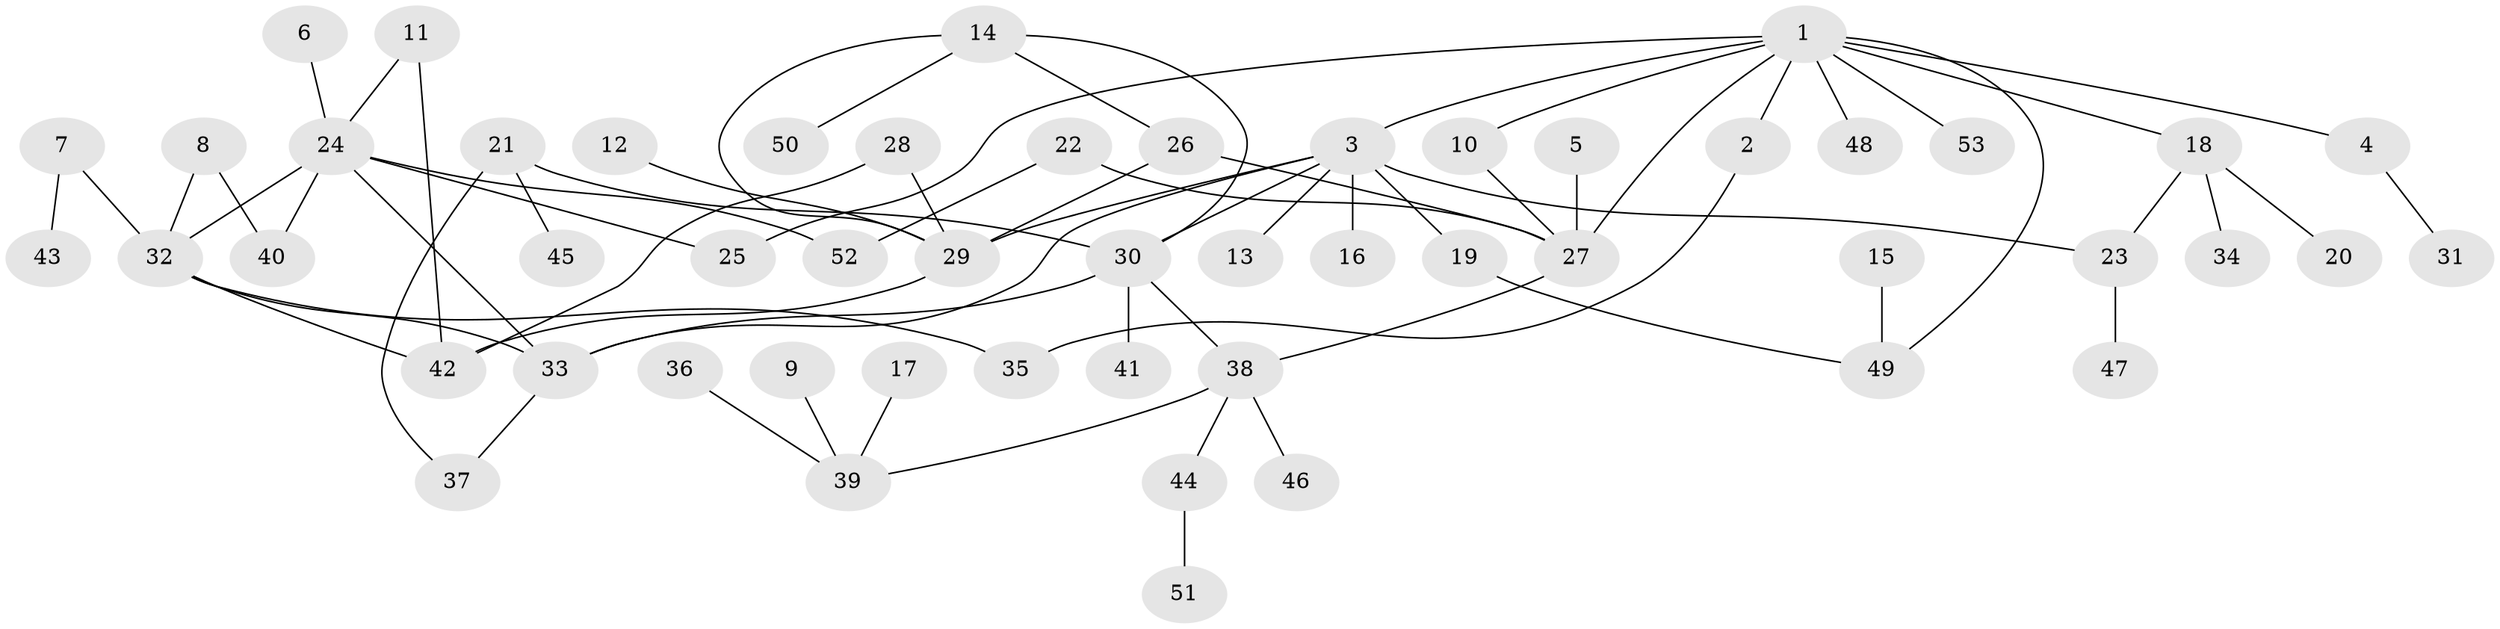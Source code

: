 // original degree distribution, {6: 0.05714285714285714, 7: 0.01904761904761905, 3: 0.08571428571428572, 2: 0.38095238095238093, 4: 0.08571428571428572, 5: 0.02857142857142857, 1: 0.34285714285714286}
// Generated by graph-tools (version 1.1) at 2025/49/03/09/25 03:49:20]
// undirected, 53 vertices, 69 edges
graph export_dot {
graph [start="1"]
  node [color=gray90,style=filled];
  1;
  2;
  3;
  4;
  5;
  6;
  7;
  8;
  9;
  10;
  11;
  12;
  13;
  14;
  15;
  16;
  17;
  18;
  19;
  20;
  21;
  22;
  23;
  24;
  25;
  26;
  27;
  28;
  29;
  30;
  31;
  32;
  33;
  34;
  35;
  36;
  37;
  38;
  39;
  40;
  41;
  42;
  43;
  44;
  45;
  46;
  47;
  48;
  49;
  50;
  51;
  52;
  53;
  1 -- 2 [weight=1.0];
  1 -- 3 [weight=1.0];
  1 -- 4 [weight=1.0];
  1 -- 10 [weight=1.0];
  1 -- 18 [weight=1.0];
  1 -- 25 [weight=1.0];
  1 -- 27 [weight=1.0];
  1 -- 48 [weight=1.0];
  1 -- 49 [weight=1.0];
  1 -- 53 [weight=1.0];
  2 -- 35 [weight=1.0];
  3 -- 13 [weight=1.0];
  3 -- 16 [weight=1.0];
  3 -- 19 [weight=1.0];
  3 -- 23 [weight=1.0];
  3 -- 29 [weight=1.0];
  3 -- 30 [weight=1.0];
  3 -- 33 [weight=1.0];
  4 -- 31 [weight=1.0];
  5 -- 27 [weight=1.0];
  6 -- 24 [weight=1.0];
  7 -- 32 [weight=1.0];
  7 -- 43 [weight=1.0];
  8 -- 32 [weight=1.0];
  8 -- 40 [weight=1.0];
  9 -- 39 [weight=1.0];
  10 -- 27 [weight=1.0];
  11 -- 24 [weight=1.0];
  11 -- 42 [weight=1.0];
  12 -- 29 [weight=1.0];
  14 -- 26 [weight=1.0];
  14 -- 29 [weight=1.0];
  14 -- 30 [weight=1.0];
  14 -- 50 [weight=1.0];
  15 -- 49 [weight=1.0];
  17 -- 39 [weight=1.0];
  18 -- 20 [weight=1.0];
  18 -- 23 [weight=1.0];
  18 -- 34 [weight=1.0];
  19 -- 49 [weight=1.0];
  21 -- 30 [weight=1.0];
  21 -- 37 [weight=1.0];
  21 -- 45 [weight=1.0];
  22 -- 27 [weight=1.0];
  22 -- 52 [weight=1.0];
  23 -- 47 [weight=1.0];
  24 -- 25 [weight=1.0];
  24 -- 32 [weight=1.0];
  24 -- 33 [weight=1.0];
  24 -- 40 [weight=1.0];
  24 -- 52 [weight=1.0];
  26 -- 27 [weight=1.0];
  26 -- 29 [weight=1.0];
  27 -- 38 [weight=1.0];
  28 -- 29 [weight=1.0];
  28 -- 42 [weight=1.0];
  29 -- 42 [weight=1.0];
  30 -- 33 [weight=1.0];
  30 -- 38 [weight=1.0];
  30 -- 41 [weight=1.0];
  32 -- 33 [weight=1.0];
  32 -- 35 [weight=1.0];
  32 -- 42 [weight=1.0];
  33 -- 37 [weight=1.0];
  36 -- 39 [weight=1.0];
  38 -- 39 [weight=1.0];
  38 -- 44 [weight=1.0];
  38 -- 46 [weight=1.0];
  44 -- 51 [weight=1.0];
}
